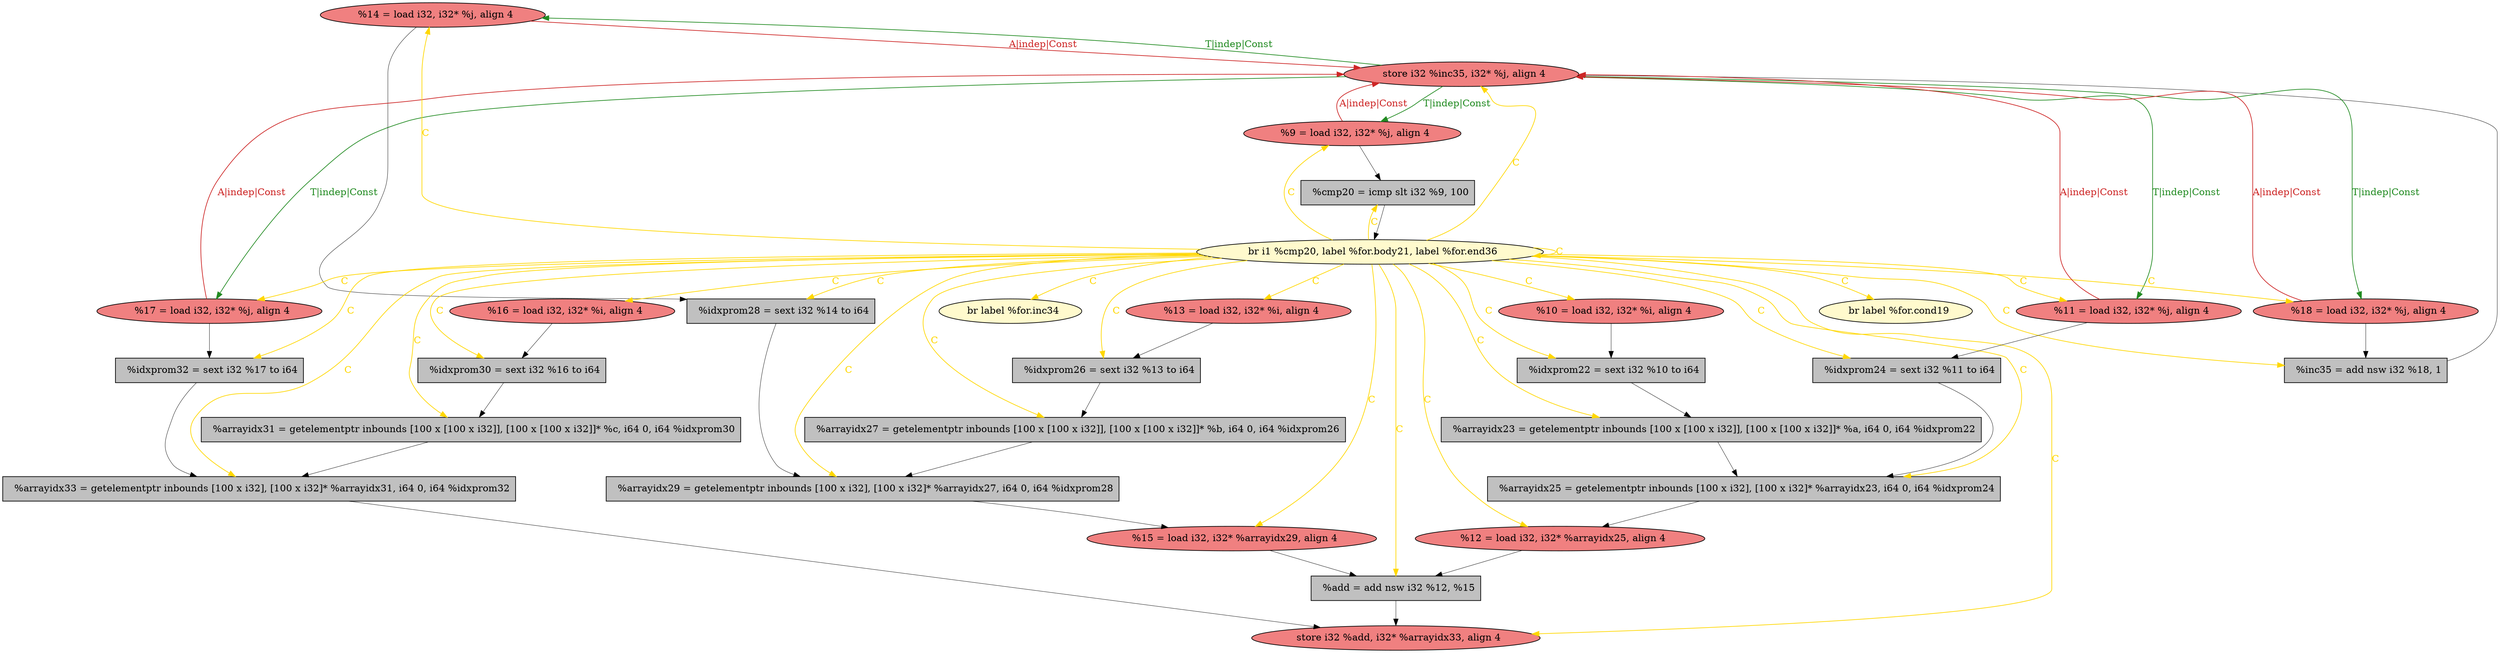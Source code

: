 
digraph G {


node1562 [fillcolor=lightcoral,label="  %16 = load i32, i32* %i, align 4",shape=ellipse,style=filled ]
node1561 [fillcolor=lightcoral,label="  %10 = load i32, i32* %i, align 4",shape=ellipse,style=filled ]
node1560 [fillcolor=grey,label="  %arrayidx23 = getelementptr inbounds [100 x [100 x i32]], [100 x [100 x i32]]* %a, i64 0, i64 %idxprom22",shape=rectangle,style=filled ]
node1559 [fillcolor=lightcoral,label="  %15 = load i32, i32* %arrayidx29, align 4",shape=ellipse,style=filled ]
node1552 [fillcolor=lemonchiffon,label="  br label %for.cond19",shape=ellipse,style=filled ]
node1554 [fillcolor=lightcoral,label="  store i32 %add, i32* %arrayidx33, align 4",shape=ellipse,style=filled ]
node1551 [fillcolor=grey,label="  %inc35 = add nsw i32 %18, 1",shape=rectangle,style=filled ]
node1553 [fillcolor=lightcoral,label="  store i32 %inc35, i32* %j, align 4",shape=ellipse,style=filled ]
node1550 [fillcolor=grey,label="  %arrayidx31 = getelementptr inbounds [100 x [100 x i32]], [100 x [100 x i32]]* %c, i64 0, i64 %idxprom30",shape=rectangle,style=filled ]
node1549 [fillcolor=grey,label="  %idxprom28 = sext i32 %14 to i64",shape=rectangle,style=filled ]
node1538 [fillcolor=grey,label="  %cmp20 = icmp slt i32 %9, 100",shape=rectangle,style=filled ]
node1557 [fillcolor=grey,label="  %add = add nsw i32 %12, %15",shape=rectangle,style=filled ]
node1537 [fillcolor=grey,label="  %arrayidx25 = getelementptr inbounds [100 x i32], [100 x i32]* %arrayidx23, i64 0, i64 %idxprom24",shape=rectangle,style=filled ]
node1541 [fillcolor=grey,label="  %arrayidx29 = getelementptr inbounds [100 x i32], [100 x i32]* %arrayidx27, i64 0, i64 %idxprom28",shape=rectangle,style=filled ]
node1536 [fillcolor=grey,label="  %idxprom22 = sext i32 %10 to i64",shape=rectangle,style=filled ]
node1542 [fillcolor=grey,label="  %idxprom24 = sext i32 %11 to i64",shape=rectangle,style=filled ]
node1546 [fillcolor=grey,label="  %idxprom32 = sext i32 %17 to i64",shape=rectangle,style=filled ]
node1555 [fillcolor=lemonchiffon,label="  br label %for.inc34",shape=ellipse,style=filled ]
node1535 [fillcolor=grey,label="  %arrayidx27 = getelementptr inbounds [100 x [100 x i32]], [100 x [100 x i32]]* %b, i64 0, i64 %idxprom26",shape=rectangle,style=filled ]
node1533 [fillcolor=lightcoral,label="  %14 = load i32, i32* %j, align 4",shape=ellipse,style=filled ]
node1539 [fillcolor=lightcoral,label="  %9 = load i32, i32* %j, align 4",shape=ellipse,style=filled ]
node1544 [fillcolor=lightcoral,label="  %17 = load i32, i32* %j, align 4",shape=ellipse,style=filled ]
node1558 [fillcolor=lightcoral,label="  %18 = load i32, i32* %j, align 4",shape=ellipse,style=filled ]
node1556 [fillcolor=grey,label="  %idxprom30 = sext i32 %16 to i64",shape=rectangle,style=filled ]
node1534 [fillcolor=lightcoral,label="  %12 = load i32, i32* %arrayidx25, align 4",shape=ellipse,style=filled ]
node1540 [fillcolor=grey,label="  %arrayidx33 = getelementptr inbounds [100 x i32], [100 x i32]* %arrayidx31, i64 0, i64 %idxprom32",shape=rectangle,style=filled ]
node1543 [fillcolor=grey,label="  %idxprom26 = sext i32 %13 to i64",shape=rectangle,style=filled ]
node1545 [fillcolor=lemonchiffon,label="  br i1 %cmp20, label %for.body21, label %for.end36",shape=ellipse,style=filled ]
node1547 [fillcolor=lightcoral,label="  %11 = load i32, i32* %j, align 4",shape=ellipse,style=filled ]
node1548 [fillcolor=lightcoral,label="  %13 = load i32, i32* %i, align 4",shape=ellipse,style=filled ]

node1545->node1558 [style=solid,color=gold,label="C",penwidth=1.0,fontcolor=gold ]
node1545->node1556 [style=solid,color=gold,label="C",penwidth=1.0,fontcolor=gold ]
node1558->node1553 [style=solid,color=firebrick3,label="A|indep|Const",penwidth=1.0,fontcolor=firebrick3 ]
node1547->node1553 [style=solid,color=firebrick3,label="A|indep|Const",penwidth=1.0,fontcolor=firebrick3 ]
node1544->node1553 [style=solid,color=firebrick3,label="A|indep|Const",penwidth=1.0,fontcolor=firebrick3 ]
node1553->node1558 [style=solid,color=forestgreen,label="T|indep|Const",penwidth=1.0,fontcolor=forestgreen ]
node1553->node1544 [style=solid,color=forestgreen,label="T|indep|Const",penwidth=1.0,fontcolor=forestgreen ]
node1545->node1553 [style=solid,color=gold,label="C",penwidth=1.0,fontcolor=gold ]
node1536->node1560 [style=solid,color=black,label="",penwidth=0.5,fontcolor=black ]
node1551->node1553 [style=solid,color=black,label="",penwidth=0.5,fontcolor=black ]
node1545->node1548 [style=solid,color=gold,label="C",penwidth=1.0,fontcolor=gold ]
node1544->node1546 [style=solid,color=black,label="",penwidth=0.5,fontcolor=black ]
node1546->node1540 [style=solid,color=black,label="",penwidth=0.5,fontcolor=black ]
node1562->node1556 [style=solid,color=black,label="",penwidth=0.5,fontcolor=black ]
node1548->node1543 [style=solid,color=black,label="",penwidth=0.5,fontcolor=black ]
node1533->node1549 [style=solid,color=black,label="",penwidth=0.5,fontcolor=black ]
node1558->node1551 [style=solid,color=black,label="",penwidth=0.5,fontcolor=black ]
node1545->node1542 [style=solid,color=gold,label="C",penwidth=1.0,fontcolor=gold ]
node1543->node1535 [style=solid,color=black,label="",penwidth=0.5,fontcolor=black ]
node1549->node1541 [style=solid,color=black,label="",penwidth=0.5,fontcolor=black ]
node1545->node1533 [style=solid,color=gold,label="C",penwidth=1.0,fontcolor=gold ]
node1545->node1557 [style=solid,color=gold,label="C",penwidth=1.0,fontcolor=gold ]
node1547->node1542 [style=solid,color=black,label="",penwidth=0.5,fontcolor=black ]
node1545->node1559 [style=solid,color=gold,label="C",penwidth=1.0,fontcolor=gold ]
node1533->node1553 [style=solid,color=firebrick3,label="A|indep|Const",penwidth=1.0,fontcolor=firebrick3 ]
node1553->node1533 [style=solid,color=forestgreen,label="T|indep|Const",penwidth=1.0,fontcolor=forestgreen ]
node1545->node1545 [style=solid,color=gold,label="C",penwidth=1.0,fontcolor=gold ]
node1545->node1554 [style=solid,color=gold,label="C",penwidth=1.0,fontcolor=gold ]
node1545->node1537 [style=solid,color=gold,label="C",penwidth=1.0,fontcolor=gold ]
node1545->node1549 [style=solid,color=gold,label="C",penwidth=1.0,fontcolor=gold ]
node1545->node1543 [style=solid,color=gold,label="C",penwidth=1.0,fontcolor=gold ]
node1545->node1546 [style=solid,color=gold,label="C",penwidth=1.0,fontcolor=gold ]
node1545->node1540 [style=solid,color=gold,label="C",penwidth=1.0,fontcolor=gold ]
node1545->node1550 [style=solid,color=gold,label="C",penwidth=1.0,fontcolor=gold ]
node1545->node1535 [style=solid,color=gold,label="C",penwidth=1.0,fontcolor=gold ]
node1545->node1555 [style=solid,color=gold,label="C",penwidth=1.0,fontcolor=gold ]
node1539->node1553 [style=solid,color=firebrick3,label="A|indep|Const",penwidth=1.0,fontcolor=firebrick3 ]
node1550->node1540 [style=solid,color=black,label="",penwidth=0.5,fontcolor=black ]
node1545->node1534 [style=solid,color=gold,label="C",penwidth=1.0,fontcolor=gold ]
node1541->node1559 [style=solid,color=black,label="",penwidth=0.5,fontcolor=black ]
node1560->node1537 [style=solid,color=black,label="",penwidth=0.5,fontcolor=black ]
node1545->node1547 [style=solid,color=gold,label="C",penwidth=1.0,fontcolor=gold ]
node1545->node1561 [style=solid,color=gold,label="C",penwidth=1.0,fontcolor=gold ]
node1540->node1554 [style=solid,color=black,label="",penwidth=0.5,fontcolor=black ]
node1545->node1538 [style=solid,color=gold,label="C",penwidth=1.0,fontcolor=gold ]
node1534->node1557 [style=solid,color=black,label="",penwidth=0.5,fontcolor=black ]
node1557->node1554 [style=solid,color=black,label="",penwidth=0.5,fontcolor=black ]
node1545->node1541 [style=solid,color=gold,label="C",penwidth=1.0,fontcolor=gold ]
node1545->node1562 [style=solid,color=gold,label="C",penwidth=1.0,fontcolor=gold ]
node1545->node1552 [style=solid,color=gold,label="C",penwidth=1.0,fontcolor=gold ]
node1553->node1539 [style=solid,color=forestgreen,label="T|indep|Const",penwidth=1.0,fontcolor=forestgreen ]
node1545->node1544 [style=solid,color=gold,label="C",penwidth=1.0,fontcolor=gold ]
node1545->node1551 [style=solid,color=gold,label="C",penwidth=1.0,fontcolor=gold ]
node1539->node1538 [style=solid,color=black,label="",penwidth=0.5,fontcolor=black ]
node1545->node1560 [style=solid,color=gold,label="C",penwidth=1.0,fontcolor=gold ]
node1537->node1534 [style=solid,color=black,label="",penwidth=0.5,fontcolor=black ]
node1553->node1547 [style=solid,color=forestgreen,label="T|indep|Const",penwidth=1.0,fontcolor=forestgreen ]
node1538->node1545 [style=solid,color=black,label="",penwidth=0.5,fontcolor=black ]
node1559->node1557 [style=solid,color=black,label="",penwidth=0.5,fontcolor=black ]
node1561->node1536 [style=solid,color=black,label="",penwidth=0.5,fontcolor=black ]
node1545->node1536 [style=solid,color=gold,label="C",penwidth=1.0,fontcolor=gold ]
node1556->node1550 [style=solid,color=black,label="",penwidth=0.5,fontcolor=black ]
node1535->node1541 [style=solid,color=black,label="",penwidth=0.5,fontcolor=black ]
node1545->node1539 [style=solid,color=gold,label="C",penwidth=1.0,fontcolor=gold ]
node1542->node1537 [style=solid,color=black,label="",penwidth=0.5,fontcolor=black ]


}
